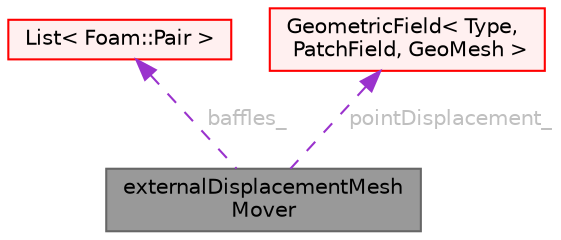 digraph "externalDisplacementMeshMover"
{
 // LATEX_PDF_SIZE
  bgcolor="transparent";
  edge [fontname=Helvetica,fontsize=10,labelfontname=Helvetica,labelfontsize=10];
  node [fontname=Helvetica,fontsize=10,shape=box,height=0.2,width=0.4];
  Node1 [id="Node000001",label="externalDisplacementMesh\lMover",height=0.2,width=0.4,color="gray40", fillcolor="grey60", style="filled", fontcolor="black",tooltip="Virtual base class for mesh movers with externally provided displacement field giving the boundary co..."];
  Node2 -> Node1 [id="edge1_Node000001_Node000002",dir="back",color="darkorchid3",style="dashed",tooltip=" ",label=" baffles_",fontcolor="grey" ];
  Node2 [id="Node000002",label="List\< Foam::Pair \>",height=0.2,width=0.4,color="red", fillcolor="#FFF0F0", style="filled",URL="$classFoam_1_1List.html",tooltip=" "];
  Node6 -> Node1 [id="edge2_Node000001_Node000006",dir="back",color="darkorchid3",style="dashed",tooltip=" ",label=" pointDisplacement_",fontcolor="grey" ];
  Node6 [id="Node000006",label="GeometricField\< Type,\l PatchField, GeoMesh \>",height=0.2,width=0.4,color="red", fillcolor="#FFF0F0", style="filled",URL="$classFoam_1_1GeometricField.html",tooltip="Generic GeometricField class."];
}
